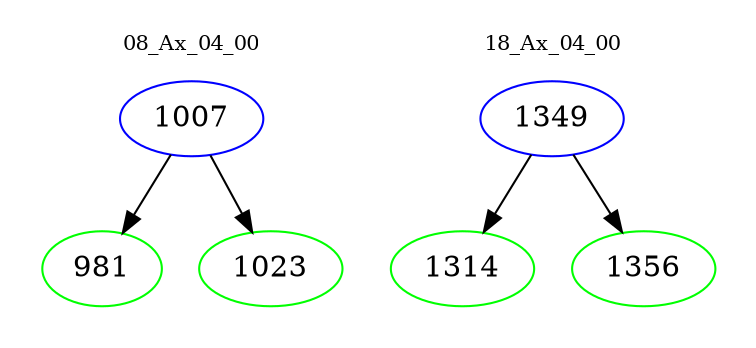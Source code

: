 digraph{
subgraph cluster_0 {
color = white
label = "08_Ax_04_00";
fontsize=10;
T0_1007 [label="1007", color="blue"]
T0_1007 -> T0_981 [color="black"]
T0_981 [label="981", color="green"]
T0_1007 -> T0_1023 [color="black"]
T0_1023 [label="1023", color="green"]
}
subgraph cluster_1 {
color = white
label = "18_Ax_04_00";
fontsize=10;
T1_1349 [label="1349", color="blue"]
T1_1349 -> T1_1314 [color="black"]
T1_1314 [label="1314", color="green"]
T1_1349 -> T1_1356 [color="black"]
T1_1356 [label="1356", color="green"]
}
}
